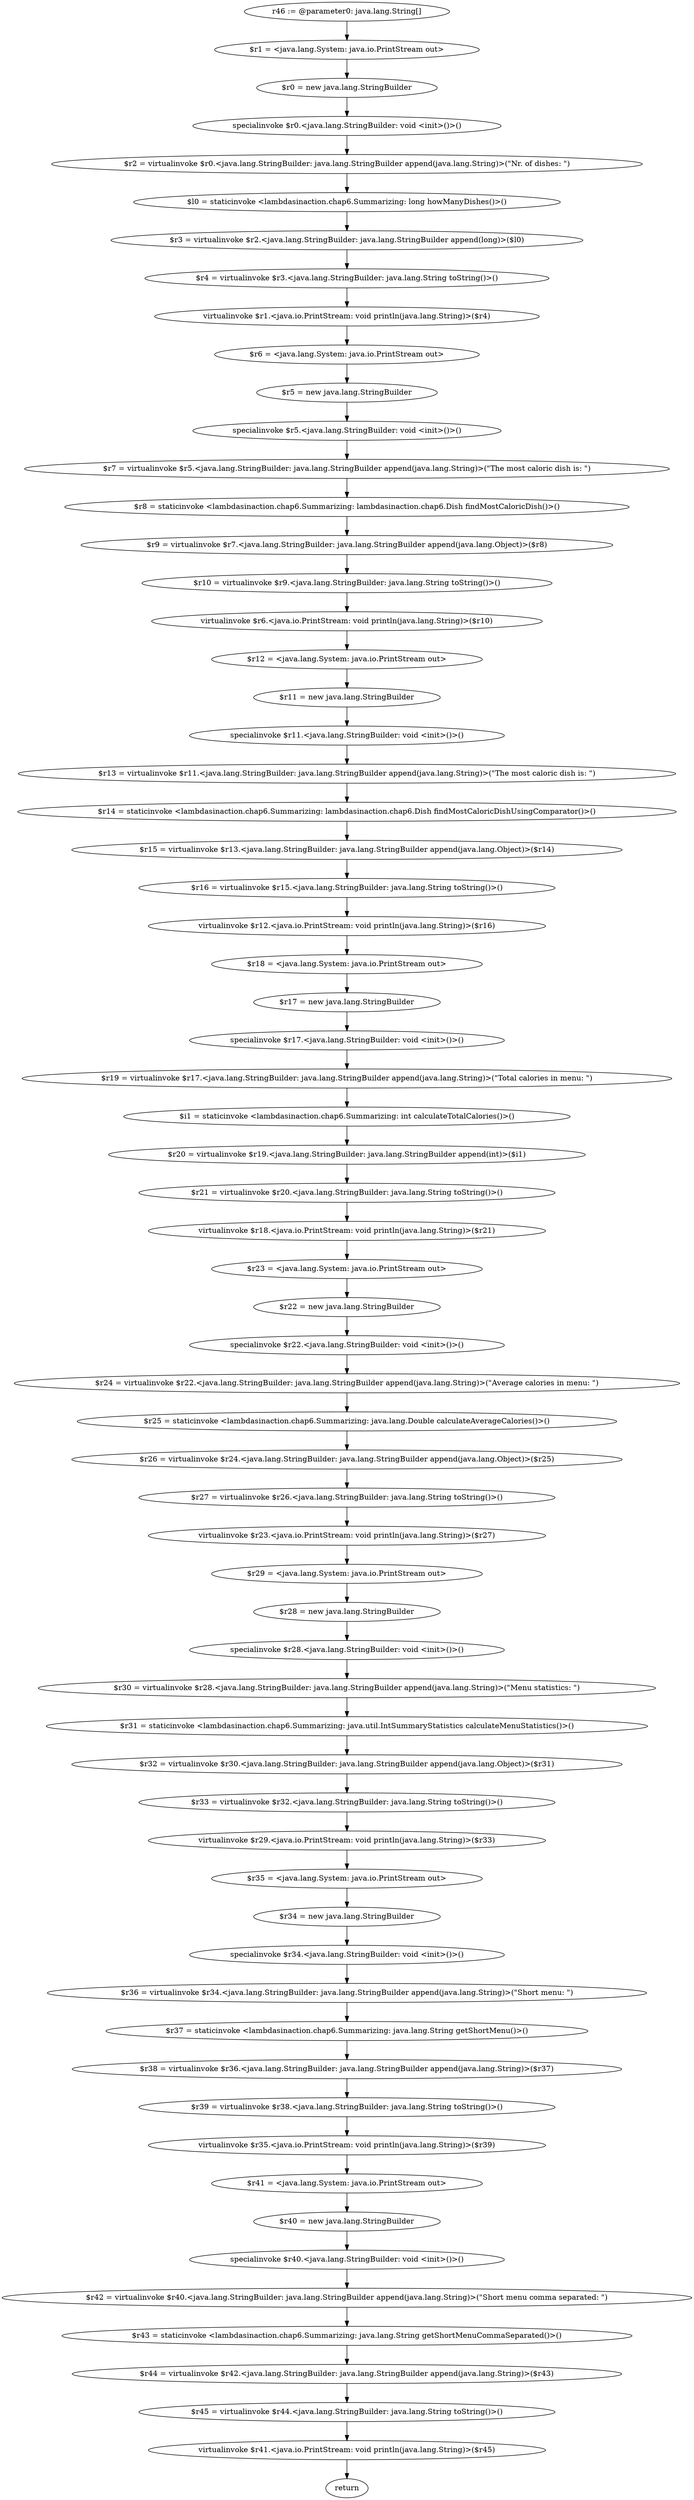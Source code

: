 digraph "unitGraph" {
    "r46 := @parameter0: java.lang.String[]"
    "$r1 = <java.lang.System: java.io.PrintStream out>"
    "$r0 = new java.lang.StringBuilder"
    "specialinvoke $r0.<java.lang.StringBuilder: void <init>()>()"
    "$r2 = virtualinvoke $r0.<java.lang.StringBuilder: java.lang.StringBuilder append(java.lang.String)>(\"Nr. of dishes: \")"
    "$l0 = staticinvoke <lambdasinaction.chap6.Summarizing: long howManyDishes()>()"
    "$r3 = virtualinvoke $r2.<java.lang.StringBuilder: java.lang.StringBuilder append(long)>($l0)"
    "$r4 = virtualinvoke $r3.<java.lang.StringBuilder: java.lang.String toString()>()"
    "virtualinvoke $r1.<java.io.PrintStream: void println(java.lang.String)>($r4)"
    "$r6 = <java.lang.System: java.io.PrintStream out>"
    "$r5 = new java.lang.StringBuilder"
    "specialinvoke $r5.<java.lang.StringBuilder: void <init>()>()"
    "$r7 = virtualinvoke $r5.<java.lang.StringBuilder: java.lang.StringBuilder append(java.lang.String)>(\"The most caloric dish is: \")"
    "$r8 = staticinvoke <lambdasinaction.chap6.Summarizing: lambdasinaction.chap6.Dish findMostCaloricDish()>()"
    "$r9 = virtualinvoke $r7.<java.lang.StringBuilder: java.lang.StringBuilder append(java.lang.Object)>($r8)"
    "$r10 = virtualinvoke $r9.<java.lang.StringBuilder: java.lang.String toString()>()"
    "virtualinvoke $r6.<java.io.PrintStream: void println(java.lang.String)>($r10)"
    "$r12 = <java.lang.System: java.io.PrintStream out>"
    "$r11 = new java.lang.StringBuilder"
    "specialinvoke $r11.<java.lang.StringBuilder: void <init>()>()"
    "$r13 = virtualinvoke $r11.<java.lang.StringBuilder: java.lang.StringBuilder append(java.lang.String)>(\"The most caloric dish is: \")"
    "$r14 = staticinvoke <lambdasinaction.chap6.Summarizing: lambdasinaction.chap6.Dish findMostCaloricDishUsingComparator()>()"
    "$r15 = virtualinvoke $r13.<java.lang.StringBuilder: java.lang.StringBuilder append(java.lang.Object)>($r14)"
    "$r16 = virtualinvoke $r15.<java.lang.StringBuilder: java.lang.String toString()>()"
    "virtualinvoke $r12.<java.io.PrintStream: void println(java.lang.String)>($r16)"
    "$r18 = <java.lang.System: java.io.PrintStream out>"
    "$r17 = new java.lang.StringBuilder"
    "specialinvoke $r17.<java.lang.StringBuilder: void <init>()>()"
    "$r19 = virtualinvoke $r17.<java.lang.StringBuilder: java.lang.StringBuilder append(java.lang.String)>(\"Total calories in menu: \")"
    "$i1 = staticinvoke <lambdasinaction.chap6.Summarizing: int calculateTotalCalories()>()"
    "$r20 = virtualinvoke $r19.<java.lang.StringBuilder: java.lang.StringBuilder append(int)>($i1)"
    "$r21 = virtualinvoke $r20.<java.lang.StringBuilder: java.lang.String toString()>()"
    "virtualinvoke $r18.<java.io.PrintStream: void println(java.lang.String)>($r21)"
    "$r23 = <java.lang.System: java.io.PrintStream out>"
    "$r22 = new java.lang.StringBuilder"
    "specialinvoke $r22.<java.lang.StringBuilder: void <init>()>()"
    "$r24 = virtualinvoke $r22.<java.lang.StringBuilder: java.lang.StringBuilder append(java.lang.String)>(\"Average calories in menu: \")"
    "$r25 = staticinvoke <lambdasinaction.chap6.Summarizing: java.lang.Double calculateAverageCalories()>()"
    "$r26 = virtualinvoke $r24.<java.lang.StringBuilder: java.lang.StringBuilder append(java.lang.Object)>($r25)"
    "$r27 = virtualinvoke $r26.<java.lang.StringBuilder: java.lang.String toString()>()"
    "virtualinvoke $r23.<java.io.PrintStream: void println(java.lang.String)>($r27)"
    "$r29 = <java.lang.System: java.io.PrintStream out>"
    "$r28 = new java.lang.StringBuilder"
    "specialinvoke $r28.<java.lang.StringBuilder: void <init>()>()"
    "$r30 = virtualinvoke $r28.<java.lang.StringBuilder: java.lang.StringBuilder append(java.lang.String)>(\"Menu statistics: \")"
    "$r31 = staticinvoke <lambdasinaction.chap6.Summarizing: java.util.IntSummaryStatistics calculateMenuStatistics()>()"
    "$r32 = virtualinvoke $r30.<java.lang.StringBuilder: java.lang.StringBuilder append(java.lang.Object)>($r31)"
    "$r33 = virtualinvoke $r32.<java.lang.StringBuilder: java.lang.String toString()>()"
    "virtualinvoke $r29.<java.io.PrintStream: void println(java.lang.String)>($r33)"
    "$r35 = <java.lang.System: java.io.PrintStream out>"
    "$r34 = new java.lang.StringBuilder"
    "specialinvoke $r34.<java.lang.StringBuilder: void <init>()>()"
    "$r36 = virtualinvoke $r34.<java.lang.StringBuilder: java.lang.StringBuilder append(java.lang.String)>(\"Short menu: \")"
    "$r37 = staticinvoke <lambdasinaction.chap6.Summarizing: java.lang.String getShortMenu()>()"
    "$r38 = virtualinvoke $r36.<java.lang.StringBuilder: java.lang.StringBuilder append(java.lang.String)>($r37)"
    "$r39 = virtualinvoke $r38.<java.lang.StringBuilder: java.lang.String toString()>()"
    "virtualinvoke $r35.<java.io.PrintStream: void println(java.lang.String)>($r39)"
    "$r41 = <java.lang.System: java.io.PrintStream out>"
    "$r40 = new java.lang.StringBuilder"
    "specialinvoke $r40.<java.lang.StringBuilder: void <init>()>()"
    "$r42 = virtualinvoke $r40.<java.lang.StringBuilder: java.lang.StringBuilder append(java.lang.String)>(\"Short menu comma separated: \")"
    "$r43 = staticinvoke <lambdasinaction.chap6.Summarizing: java.lang.String getShortMenuCommaSeparated()>()"
    "$r44 = virtualinvoke $r42.<java.lang.StringBuilder: java.lang.StringBuilder append(java.lang.String)>($r43)"
    "$r45 = virtualinvoke $r44.<java.lang.StringBuilder: java.lang.String toString()>()"
    "virtualinvoke $r41.<java.io.PrintStream: void println(java.lang.String)>($r45)"
    "return"
    "r46 := @parameter0: java.lang.String[]"->"$r1 = <java.lang.System: java.io.PrintStream out>";
    "$r1 = <java.lang.System: java.io.PrintStream out>"->"$r0 = new java.lang.StringBuilder";
    "$r0 = new java.lang.StringBuilder"->"specialinvoke $r0.<java.lang.StringBuilder: void <init>()>()";
    "specialinvoke $r0.<java.lang.StringBuilder: void <init>()>()"->"$r2 = virtualinvoke $r0.<java.lang.StringBuilder: java.lang.StringBuilder append(java.lang.String)>(\"Nr. of dishes: \")";
    "$r2 = virtualinvoke $r0.<java.lang.StringBuilder: java.lang.StringBuilder append(java.lang.String)>(\"Nr. of dishes: \")"->"$l0 = staticinvoke <lambdasinaction.chap6.Summarizing: long howManyDishes()>()";
    "$l0 = staticinvoke <lambdasinaction.chap6.Summarizing: long howManyDishes()>()"->"$r3 = virtualinvoke $r2.<java.lang.StringBuilder: java.lang.StringBuilder append(long)>($l0)";
    "$r3 = virtualinvoke $r2.<java.lang.StringBuilder: java.lang.StringBuilder append(long)>($l0)"->"$r4 = virtualinvoke $r3.<java.lang.StringBuilder: java.lang.String toString()>()";
    "$r4 = virtualinvoke $r3.<java.lang.StringBuilder: java.lang.String toString()>()"->"virtualinvoke $r1.<java.io.PrintStream: void println(java.lang.String)>($r4)";
    "virtualinvoke $r1.<java.io.PrintStream: void println(java.lang.String)>($r4)"->"$r6 = <java.lang.System: java.io.PrintStream out>";
    "$r6 = <java.lang.System: java.io.PrintStream out>"->"$r5 = new java.lang.StringBuilder";
    "$r5 = new java.lang.StringBuilder"->"specialinvoke $r5.<java.lang.StringBuilder: void <init>()>()";
    "specialinvoke $r5.<java.lang.StringBuilder: void <init>()>()"->"$r7 = virtualinvoke $r5.<java.lang.StringBuilder: java.lang.StringBuilder append(java.lang.String)>(\"The most caloric dish is: \")";
    "$r7 = virtualinvoke $r5.<java.lang.StringBuilder: java.lang.StringBuilder append(java.lang.String)>(\"The most caloric dish is: \")"->"$r8 = staticinvoke <lambdasinaction.chap6.Summarizing: lambdasinaction.chap6.Dish findMostCaloricDish()>()";
    "$r8 = staticinvoke <lambdasinaction.chap6.Summarizing: lambdasinaction.chap6.Dish findMostCaloricDish()>()"->"$r9 = virtualinvoke $r7.<java.lang.StringBuilder: java.lang.StringBuilder append(java.lang.Object)>($r8)";
    "$r9 = virtualinvoke $r7.<java.lang.StringBuilder: java.lang.StringBuilder append(java.lang.Object)>($r8)"->"$r10 = virtualinvoke $r9.<java.lang.StringBuilder: java.lang.String toString()>()";
    "$r10 = virtualinvoke $r9.<java.lang.StringBuilder: java.lang.String toString()>()"->"virtualinvoke $r6.<java.io.PrintStream: void println(java.lang.String)>($r10)";
    "virtualinvoke $r6.<java.io.PrintStream: void println(java.lang.String)>($r10)"->"$r12 = <java.lang.System: java.io.PrintStream out>";
    "$r12 = <java.lang.System: java.io.PrintStream out>"->"$r11 = new java.lang.StringBuilder";
    "$r11 = new java.lang.StringBuilder"->"specialinvoke $r11.<java.lang.StringBuilder: void <init>()>()";
    "specialinvoke $r11.<java.lang.StringBuilder: void <init>()>()"->"$r13 = virtualinvoke $r11.<java.lang.StringBuilder: java.lang.StringBuilder append(java.lang.String)>(\"The most caloric dish is: \")";
    "$r13 = virtualinvoke $r11.<java.lang.StringBuilder: java.lang.StringBuilder append(java.lang.String)>(\"The most caloric dish is: \")"->"$r14 = staticinvoke <lambdasinaction.chap6.Summarizing: lambdasinaction.chap6.Dish findMostCaloricDishUsingComparator()>()";
    "$r14 = staticinvoke <lambdasinaction.chap6.Summarizing: lambdasinaction.chap6.Dish findMostCaloricDishUsingComparator()>()"->"$r15 = virtualinvoke $r13.<java.lang.StringBuilder: java.lang.StringBuilder append(java.lang.Object)>($r14)";
    "$r15 = virtualinvoke $r13.<java.lang.StringBuilder: java.lang.StringBuilder append(java.lang.Object)>($r14)"->"$r16 = virtualinvoke $r15.<java.lang.StringBuilder: java.lang.String toString()>()";
    "$r16 = virtualinvoke $r15.<java.lang.StringBuilder: java.lang.String toString()>()"->"virtualinvoke $r12.<java.io.PrintStream: void println(java.lang.String)>($r16)";
    "virtualinvoke $r12.<java.io.PrintStream: void println(java.lang.String)>($r16)"->"$r18 = <java.lang.System: java.io.PrintStream out>";
    "$r18 = <java.lang.System: java.io.PrintStream out>"->"$r17 = new java.lang.StringBuilder";
    "$r17 = new java.lang.StringBuilder"->"specialinvoke $r17.<java.lang.StringBuilder: void <init>()>()";
    "specialinvoke $r17.<java.lang.StringBuilder: void <init>()>()"->"$r19 = virtualinvoke $r17.<java.lang.StringBuilder: java.lang.StringBuilder append(java.lang.String)>(\"Total calories in menu: \")";
    "$r19 = virtualinvoke $r17.<java.lang.StringBuilder: java.lang.StringBuilder append(java.lang.String)>(\"Total calories in menu: \")"->"$i1 = staticinvoke <lambdasinaction.chap6.Summarizing: int calculateTotalCalories()>()";
    "$i1 = staticinvoke <lambdasinaction.chap6.Summarizing: int calculateTotalCalories()>()"->"$r20 = virtualinvoke $r19.<java.lang.StringBuilder: java.lang.StringBuilder append(int)>($i1)";
    "$r20 = virtualinvoke $r19.<java.lang.StringBuilder: java.lang.StringBuilder append(int)>($i1)"->"$r21 = virtualinvoke $r20.<java.lang.StringBuilder: java.lang.String toString()>()";
    "$r21 = virtualinvoke $r20.<java.lang.StringBuilder: java.lang.String toString()>()"->"virtualinvoke $r18.<java.io.PrintStream: void println(java.lang.String)>($r21)";
    "virtualinvoke $r18.<java.io.PrintStream: void println(java.lang.String)>($r21)"->"$r23 = <java.lang.System: java.io.PrintStream out>";
    "$r23 = <java.lang.System: java.io.PrintStream out>"->"$r22 = new java.lang.StringBuilder";
    "$r22 = new java.lang.StringBuilder"->"specialinvoke $r22.<java.lang.StringBuilder: void <init>()>()";
    "specialinvoke $r22.<java.lang.StringBuilder: void <init>()>()"->"$r24 = virtualinvoke $r22.<java.lang.StringBuilder: java.lang.StringBuilder append(java.lang.String)>(\"Average calories in menu: \")";
    "$r24 = virtualinvoke $r22.<java.lang.StringBuilder: java.lang.StringBuilder append(java.lang.String)>(\"Average calories in menu: \")"->"$r25 = staticinvoke <lambdasinaction.chap6.Summarizing: java.lang.Double calculateAverageCalories()>()";
    "$r25 = staticinvoke <lambdasinaction.chap6.Summarizing: java.lang.Double calculateAverageCalories()>()"->"$r26 = virtualinvoke $r24.<java.lang.StringBuilder: java.lang.StringBuilder append(java.lang.Object)>($r25)";
    "$r26 = virtualinvoke $r24.<java.lang.StringBuilder: java.lang.StringBuilder append(java.lang.Object)>($r25)"->"$r27 = virtualinvoke $r26.<java.lang.StringBuilder: java.lang.String toString()>()";
    "$r27 = virtualinvoke $r26.<java.lang.StringBuilder: java.lang.String toString()>()"->"virtualinvoke $r23.<java.io.PrintStream: void println(java.lang.String)>($r27)";
    "virtualinvoke $r23.<java.io.PrintStream: void println(java.lang.String)>($r27)"->"$r29 = <java.lang.System: java.io.PrintStream out>";
    "$r29 = <java.lang.System: java.io.PrintStream out>"->"$r28 = new java.lang.StringBuilder";
    "$r28 = new java.lang.StringBuilder"->"specialinvoke $r28.<java.lang.StringBuilder: void <init>()>()";
    "specialinvoke $r28.<java.lang.StringBuilder: void <init>()>()"->"$r30 = virtualinvoke $r28.<java.lang.StringBuilder: java.lang.StringBuilder append(java.lang.String)>(\"Menu statistics: \")";
    "$r30 = virtualinvoke $r28.<java.lang.StringBuilder: java.lang.StringBuilder append(java.lang.String)>(\"Menu statistics: \")"->"$r31 = staticinvoke <lambdasinaction.chap6.Summarizing: java.util.IntSummaryStatistics calculateMenuStatistics()>()";
    "$r31 = staticinvoke <lambdasinaction.chap6.Summarizing: java.util.IntSummaryStatistics calculateMenuStatistics()>()"->"$r32 = virtualinvoke $r30.<java.lang.StringBuilder: java.lang.StringBuilder append(java.lang.Object)>($r31)";
    "$r32 = virtualinvoke $r30.<java.lang.StringBuilder: java.lang.StringBuilder append(java.lang.Object)>($r31)"->"$r33 = virtualinvoke $r32.<java.lang.StringBuilder: java.lang.String toString()>()";
    "$r33 = virtualinvoke $r32.<java.lang.StringBuilder: java.lang.String toString()>()"->"virtualinvoke $r29.<java.io.PrintStream: void println(java.lang.String)>($r33)";
    "virtualinvoke $r29.<java.io.PrintStream: void println(java.lang.String)>($r33)"->"$r35 = <java.lang.System: java.io.PrintStream out>";
    "$r35 = <java.lang.System: java.io.PrintStream out>"->"$r34 = new java.lang.StringBuilder";
    "$r34 = new java.lang.StringBuilder"->"specialinvoke $r34.<java.lang.StringBuilder: void <init>()>()";
    "specialinvoke $r34.<java.lang.StringBuilder: void <init>()>()"->"$r36 = virtualinvoke $r34.<java.lang.StringBuilder: java.lang.StringBuilder append(java.lang.String)>(\"Short menu: \")";
    "$r36 = virtualinvoke $r34.<java.lang.StringBuilder: java.lang.StringBuilder append(java.lang.String)>(\"Short menu: \")"->"$r37 = staticinvoke <lambdasinaction.chap6.Summarizing: java.lang.String getShortMenu()>()";
    "$r37 = staticinvoke <lambdasinaction.chap6.Summarizing: java.lang.String getShortMenu()>()"->"$r38 = virtualinvoke $r36.<java.lang.StringBuilder: java.lang.StringBuilder append(java.lang.String)>($r37)";
    "$r38 = virtualinvoke $r36.<java.lang.StringBuilder: java.lang.StringBuilder append(java.lang.String)>($r37)"->"$r39 = virtualinvoke $r38.<java.lang.StringBuilder: java.lang.String toString()>()";
    "$r39 = virtualinvoke $r38.<java.lang.StringBuilder: java.lang.String toString()>()"->"virtualinvoke $r35.<java.io.PrintStream: void println(java.lang.String)>($r39)";
    "virtualinvoke $r35.<java.io.PrintStream: void println(java.lang.String)>($r39)"->"$r41 = <java.lang.System: java.io.PrintStream out>";
    "$r41 = <java.lang.System: java.io.PrintStream out>"->"$r40 = new java.lang.StringBuilder";
    "$r40 = new java.lang.StringBuilder"->"specialinvoke $r40.<java.lang.StringBuilder: void <init>()>()";
    "specialinvoke $r40.<java.lang.StringBuilder: void <init>()>()"->"$r42 = virtualinvoke $r40.<java.lang.StringBuilder: java.lang.StringBuilder append(java.lang.String)>(\"Short menu comma separated: \")";
    "$r42 = virtualinvoke $r40.<java.lang.StringBuilder: java.lang.StringBuilder append(java.lang.String)>(\"Short menu comma separated: \")"->"$r43 = staticinvoke <lambdasinaction.chap6.Summarizing: java.lang.String getShortMenuCommaSeparated()>()";
    "$r43 = staticinvoke <lambdasinaction.chap6.Summarizing: java.lang.String getShortMenuCommaSeparated()>()"->"$r44 = virtualinvoke $r42.<java.lang.StringBuilder: java.lang.StringBuilder append(java.lang.String)>($r43)";
    "$r44 = virtualinvoke $r42.<java.lang.StringBuilder: java.lang.StringBuilder append(java.lang.String)>($r43)"->"$r45 = virtualinvoke $r44.<java.lang.StringBuilder: java.lang.String toString()>()";
    "$r45 = virtualinvoke $r44.<java.lang.StringBuilder: java.lang.String toString()>()"->"virtualinvoke $r41.<java.io.PrintStream: void println(java.lang.String)>($r45)";
    "virtualinvoke $r41.<java.io.PrintStream: void println(java.lang.String)>($r45)"->"return";
}
